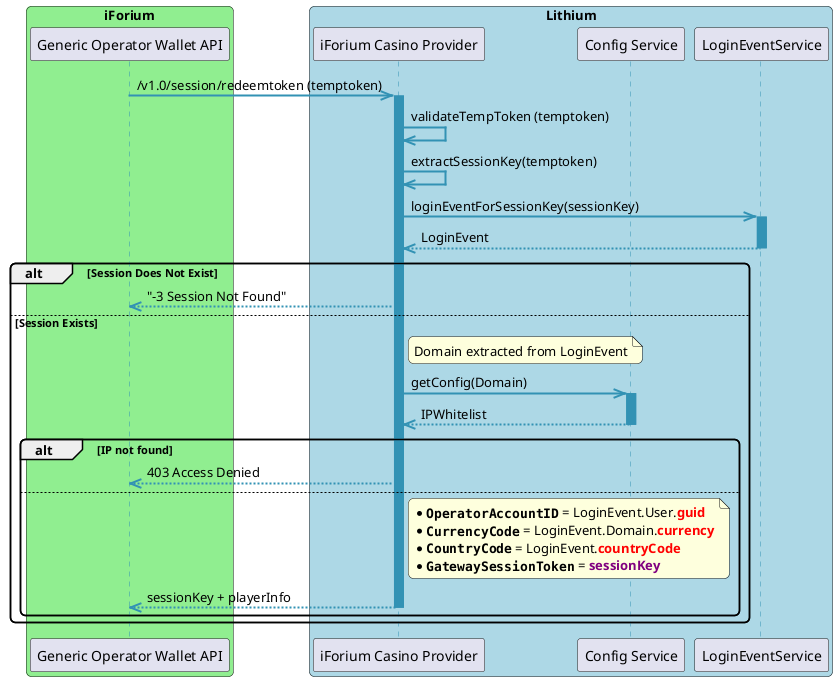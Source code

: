 .Redeem Token Sequence
[plantuml]
----
@startuml

    box "iForium" #LightGreen
       participant "Generic Operator Wallet API" as ggo
    end box

    box "Lithium" #LightBlue
        participant "iForium Casino Provider" as provider
        participant "Config Service" as config
        participant "LoginEventService" as login
    end box

    skinparam handwritten false
    skinparam backgroundColor transparent
    skinparam roundcorner 10
    skinparam BoxPadding 20

    skinparam sequence {

        ArrowColor 3292b4
        ArrowThickness 2

        LifeLineBorderColor 3292b4
        LifeLineBackgroundColor #3292b4

        ParticipantBorderColor 3292b4
        ParticipantBackgroundColor 3292b4
        ParticipantFontName Arial
        ParticipantFontSize 17
        ParticipantFontColor white

        ActorBorderColor 3292b4
        ActorBackgroundColor aqua
        ActorFontColor 3292b4
        ActorFontSize 17
        ActorFontName Arial
    }

    ggo ->> provider ++ : /v1.0/session/redeemtoken (temptoken)

    provider ->> provider : validateTempToken (temptoken)
    provider ->> provider : extractSessionKey(temptoken)

    provider ->> login ++ : loginEventForSessionKey(sessionKey)
    login -->> provider -- : LoginEvent

    alt Session Does Not Exist

        provider -->> ggo : "-3 Session Not Found"

    else Session Exists

        note right of provider: Domain extracted from LoginEvent
        provider ->> config ++: getConfig(Domain)
        config -->> provider --: IPWhitelist
        alt IP not found
            provider -->> ggo : 403 Access Denied
        else
            note right of provider
                * **""OperatorAccountID""** = LoginEvent.User.**<color red>guid</color>**
'                * **""OperatorUserName""** = LoginEvent.User.**<color red>username</color>**
'                * **""OperatorDisplayName""** = LoginEvent.User.**<color red>externalUsername</color>**
                * **""CurrencyCode""** = LoginEvent.Domain.**<color red>currency</color>**
'                * **""City""** = LoginEvent.**<color red>city</color>**
                * **""CountryCode""** = LoginEvent.**<color red>countryCode</color>**
'                * **""DateOfBirth""** = User.**<color red>getDateOfBirth()</color>**
'                * **""Gender""** = User.**<color red>gender</color>**
                * **""GatewaySessionToken""** = **<color purple>sessionKey</color>**
            end note
            provider -->> ggo -- : sessionKey + playerInfo
        end

    end

@enduml
----